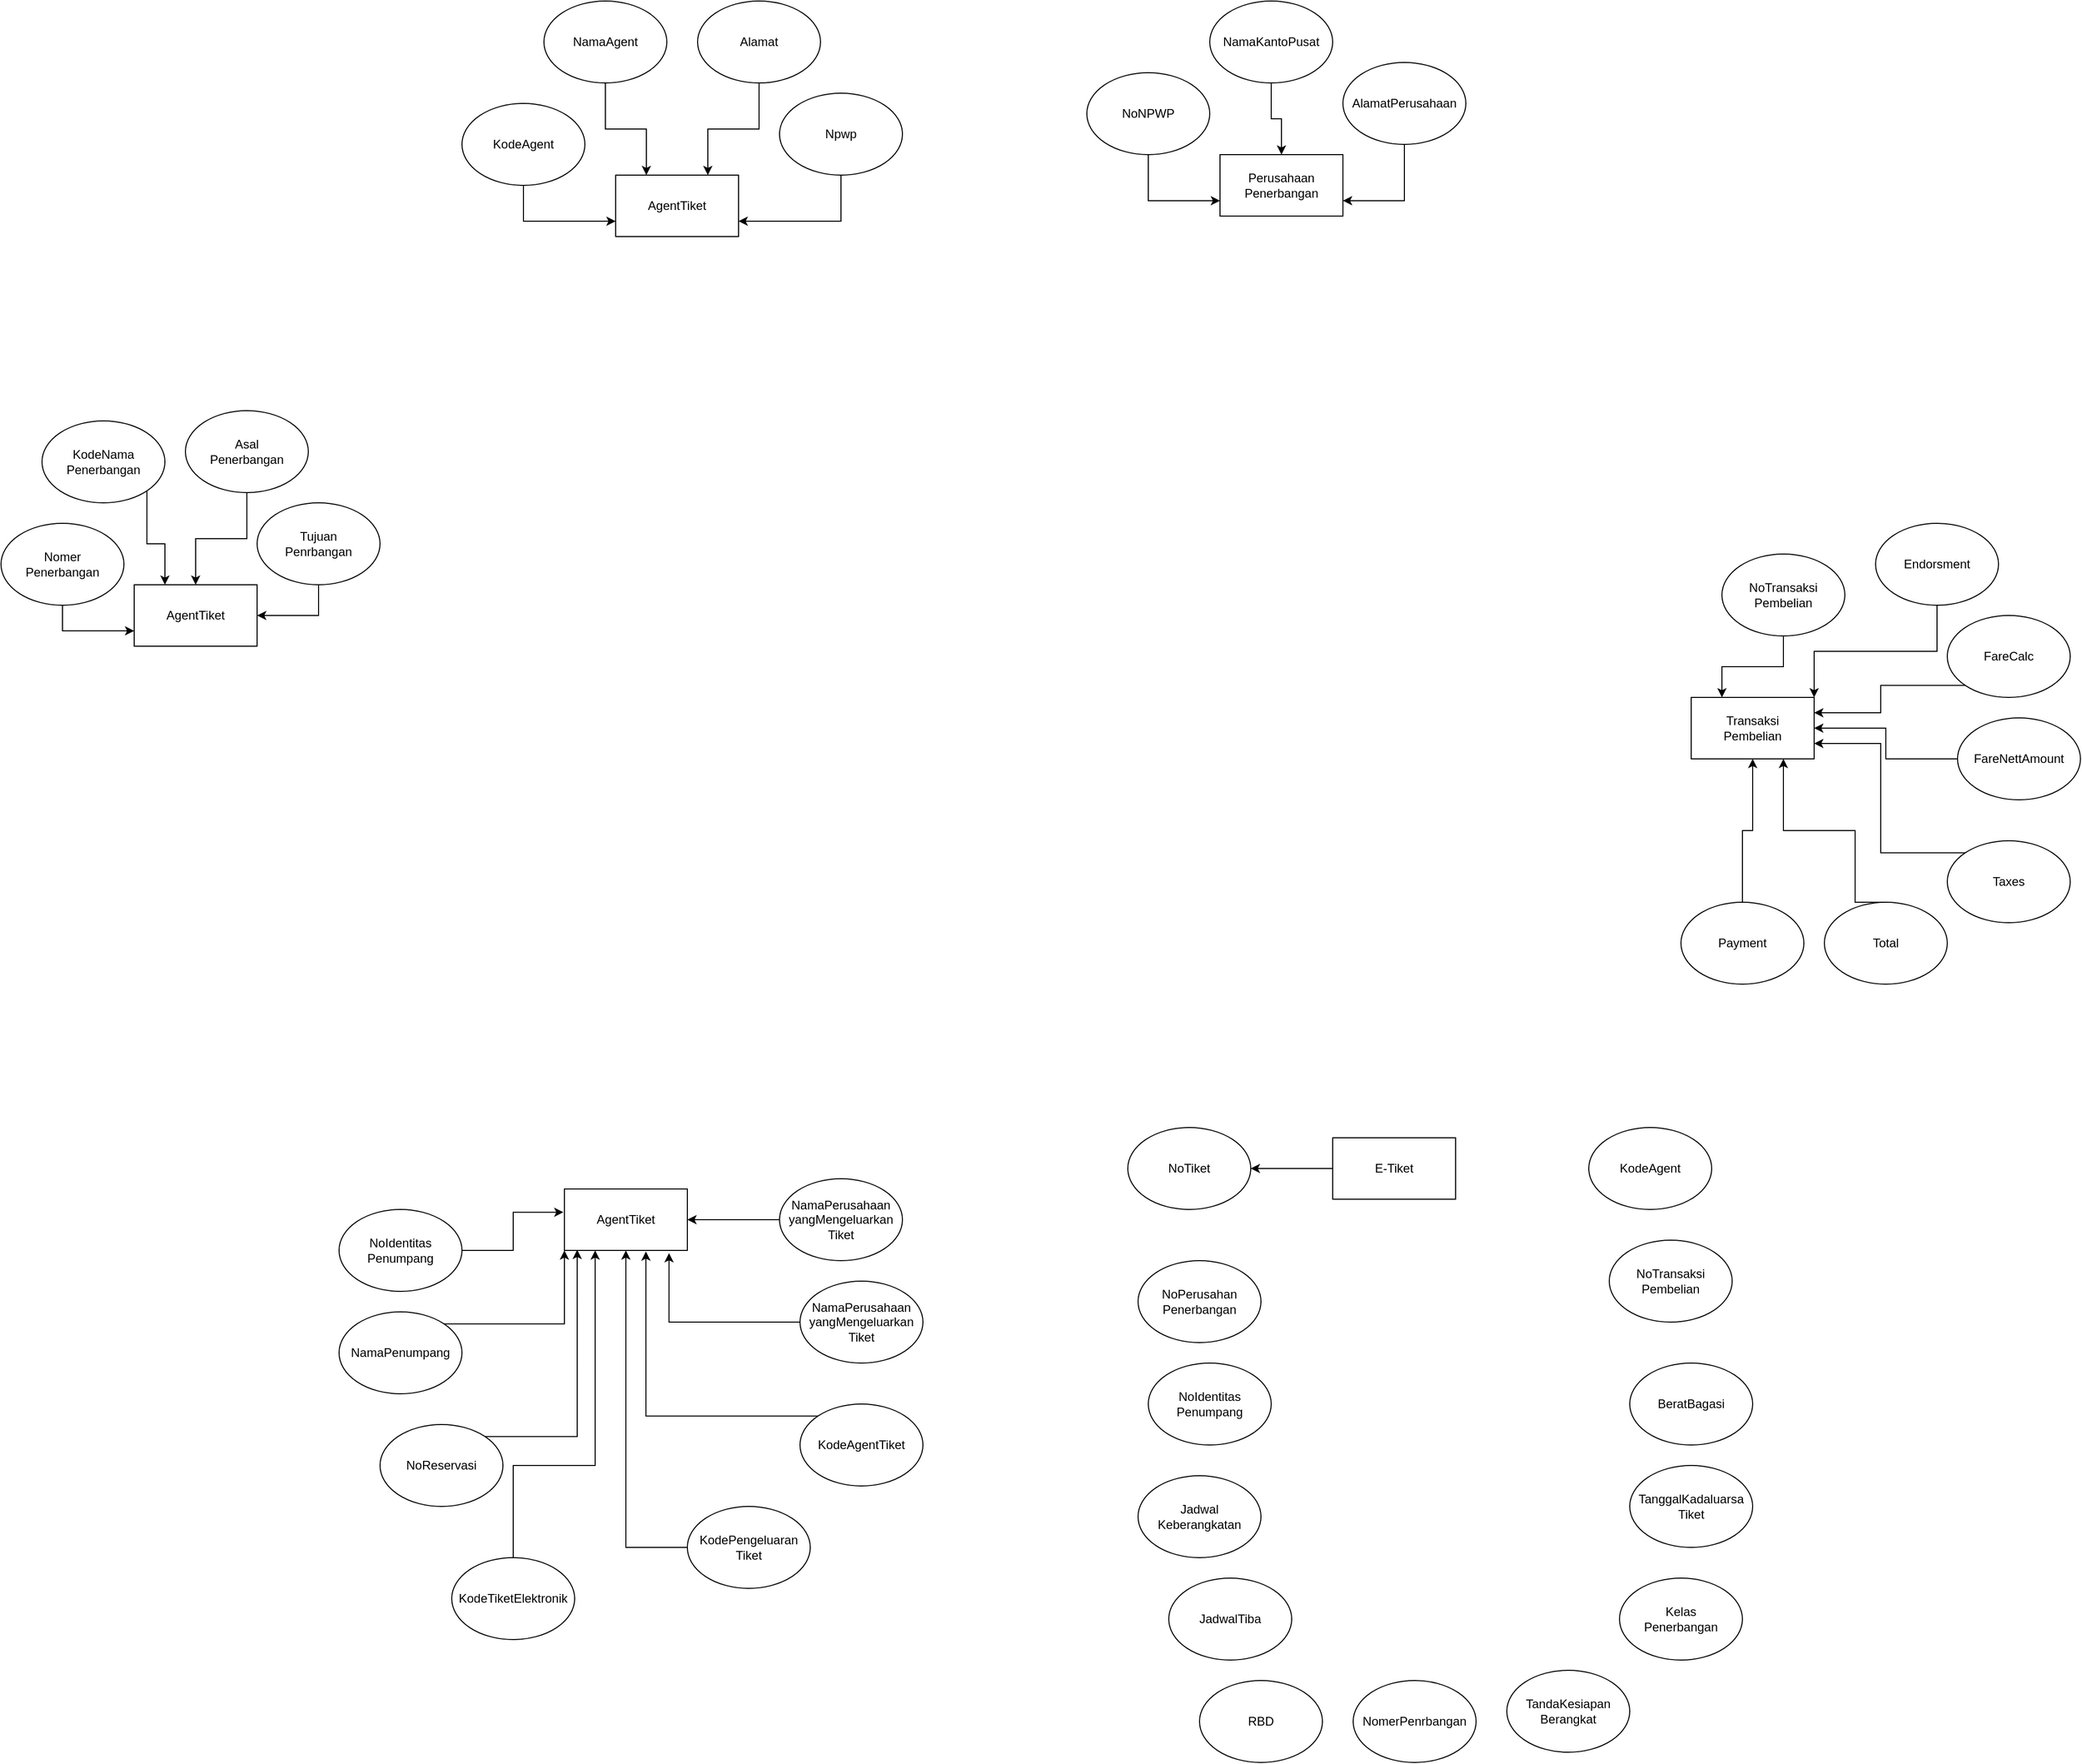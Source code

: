 <mxfile version="20.5.1" type="github">
  <diagram id="C5RBs43oDa-KdzZeNtuy" name="Page-1">
    <mxGraphModel dx="362" dy="408" grid="1" gridSize="10" guides="1" tooltips="1" connect="1" arrows="1" fold="1" page="1" pageScale="1" pageWidth="2500" pageHeight="2500" math="0" shadow="0">
      <root>
        <mxCell id="WIyWlLk6GJQsqaUBKTNV-0" />
        <mxCell id="WIyWlLk6GJQsqaUBKTNV-1" parent="WIyWlLk6GJQsqaUBKTNV-0" />
        <mxCell id="8kPDNWPXKYryqerwsrZI-0" value="AgentTiket" style="rounded=0;whiteSpace=wrap;html=1;" parent="WIyWlLk6GJQsqaUBKTNV-1" vertex="1">
          <mxGeometry x="860" y="620" width="120" height="60" as="geometry" />
        </mxCell>
        <mxCell id="8kPDNWPXKYryqerwsrZI-1" value="AgentTiket" style="rounded=0;whiteSpace=wrap;html=1;" parent="WIyWlLk6GJQsqaUBKTNV-1" vertex="1">
          <mxGeometry x="390" y="1020" width="120" height="60" as="geometry" />
        </mxCell>
        <mxCell id="Xot_1x96dI5BE0viAHVN-0" value="AgentTiket" style="rounded=0;whiteSpace=wrap;html=1;" vertex="1" parent="WIyWlLk6GJQsqaUBKTNV-1">
          <mxGeometry x="810" y="1610" width="120" height="60" as="geometry" />
        </mxCell>
        <mxCell id="Xot_1x96dI5BE0viAHVN-82" style="edgeStyle=orthogonalEdgeStyle;rounded=0;orthogonalLoop=1;jettySize=auto;html=1;exitX=0;exitY=0.5;exitDx=0;exitDy=0;entryX=1;entryY=0.5;entryDx=0;entryDy=0;" edge="1" parent="WIyWlLk6GJQsqaUBKTNV-1" source="Xot_1x96dI5BE0viAHVN-3" target="Xot_1x96dI5BE0viAHVN-81">
          <mxGeometry relative="1" as="geometry" />
        </mxCell>
        <mxCell id="Xot_1x96dI5BE0viAHVN-3" value="E-Tiket" style="rounded=0;whiteSpace=wrap;html=1;" vertex="1" parent="WIyWlLk6GJQsqaUBKTNV-1">
          <mxGeometry x="1560" y="1560" width="120" height="60" as="geometry" />
        </mxCell>
        <mxCell id="Xot_1x96dI5BE0viAHVN-6" value="Transaksi&lt;br&gt;Pembelian" style="rounded=0;whiteSpace=wrap;html=1;" vertex="1" parent="WIyWlLk6GJQsqaUBKTNV-1">
          <mxGeometry x="1910" y="1130" width="120" height="60" as="geometry" />
        </mxCell>
        <mxCell id="Xot_1x96dI5BE0viAHVN-7" value="Perusahaan&lt;br&gt;Penerbangan" style="rounded=0;whiteSpace=wrap;html=1;" vertex="1" parent="WIyWlLk6GJQsqaUBKTNV-1">
          <mxGeometry x="1450" y="600" width="120" height="60" as="geometry" />
        </mxCell>
        <mxCell id="Xot_1x96dI5BE0viAHVN-45" style="edgeStyle=orthogonalEdgeStyle;rounded=0;orthogonalLoop=1;jettySize=auto;html=1;exitX=0.5;exitY=1;exitDx=0;exitDy=0;entryX=1;entryY=0.75;entryDx=0;entryDy=0;" edge="1" parent="WIyWlLk6GJQsqaUBKTNV-1" source="Xot_1x96dI5BE0viAHVN-8" target="8kPDNWPXKYryqerwsrZI-0">
          <mxGeometry relative="1" as="geometry" />
        </mxCell>
        <mxCell id="Xot_1x96dI5BE0viAHVN-8" value="Npwp" style="ellipse;whiteSpace=wrap;html=1;" vertex="1" parent="WIyWlLk6GJQsqaUBKTNV-1">
          <mxGeometry x="1020" y="540" width="120" height="80" as="geometry" />
        </mxCell>
        <mxCell id="Xot_1x96dI5BE0viAHVN-48" style="edgeStyle=orthogonalEdgeStyle;rounded=0;orthogonalLoop=1;jettySize=auto;html=1;exitX=0.5;exitY=1;exitDx=0;exitDy=0;entryX=0.75;entryY=0;entryDx=0;entryDy=0;" edge="1" parent="WIyWlLk6GJQsqaUBKTNV-1" source="Xot_1x96dI5BE0viAHVN-9" target="8kPDNWPXKYryqerwsrZI-0">
          <mxGeometry relative="1" as="geometry" />
        </mxCell>
        <mxCell id="Xot_1x96dI5BE0viAHVN-9" value="Alamat" style="ellipse;whiteSpace=wrap;html=1;" vertex="1" parent="WIyWlLk6GJQsqaUBKTNV-1">
          <mxGeometry x="940" y="450" width="120" height="80" as="geometry" />
        </mxCell>
        <mxCell id="Xot_1x96dI5BE0viAHVN-47" style="edgeStyle=orthogonalEdgeStyle;rounded=0;orthogonalLoop=1;jettySize=auto;html=1;exitX=0.5;exitY=1;exitDx=0;exitDy=0;entryX=0.25;entryY=0;entryDx=0;entryDy=0;" edge="1" parent="WIyWlLk6GJQsqaUBKTNV-1" source="Xot_1x96dI5BE0viAHVN-10" target="8kPDNWPXKYryqerwsrZI-0">
          <mxGeometry relative="1" as="geometry" />
        </mxCell>
        <mxCell id="Xot_1x96dI5BE0viAHVN-10" value="NamaAgent" style="ellipse;whiteSpace=wrap;html=1;" vertex="1" parent="WIyWlLk6GJQsqaUBKTNV-1">
          <mxGeometry x="790" y="450" width="120" height="80" as="geometry" />
        </mxCell>
        <mxCell id="Xot_1x96dI5BE0viAHVN-46" style="edgeStyle=orthogonalEdgeStyle;rounded=0;orthogonalLoop=1;jettySize=auto;html=1;exitX=0.5;exitY=1;exitDx=0;exitDy=0;entryX=0;entryY=0.75;entryDx=0;entryDy=0;" edge="1" parent="WIyWlLk6GJQsqaUBKTNV-1" source="Xot_1x96dI5BE0viAHVN-11" target="8kPDNWPXKYryqerwsrZI-0">
          <mxGeometry relative="1" as="geometry" />
        </mxCell>
        <mxCell id="Xot_1x96dI5BE0viAHVN-11" value="KodeAgent" style="ellipse;whiteSpace=wrap;html=1;" vertex="1" parent="WIyWlLk6GJQsqaUBKTNV-1">
          <mxGeometry x="710" y="550" width="120" height="80" as="geometry" />
        </mxCell>
        <mxCell id="Xot_1x96dI5BE0viAHVN-51" style="edgeStyle=orthogonalEdgeStyle;rounded=0;orthogonalLoop=1;jettySize=auto;html=1;exitX=0.5;exitY=1;exitDx=0;exitDy=0;entryX=0;entryY=0.75;entryDx=0;entryDy=0;" edge="1" parent="WIyWlLk6GJQsqaUBKTNV-1" source="Xot_1x96dI5BE0viAHVN-13" target="Xot_1x96dI5BE0viAHVN-7">
          <mxGeometry relative="1" as="geometry" />
        </mxCell>
        <mxCell id="Xot_1x96dI5BE0viAHVN-13" value="NoNPWP" style="ellipse;whiteSpace=wrap;html=1;" vertex="1" parent="WIyWlLk6GJQsqaUBKTNV-1">
          <mxGeometry x="1320" y="520" width="120" height="80" as="geometry" />
        </mxCell>
        <mxCell id="Xot_1x96dI5BE0viAHVN-49" style="edgeStyle=orthogonalEdgeStyle;rounded=0;orthogonalLoop=1;jettySize=auto;html=1;exitX=0.5;exitY=1;exitDx=0;exitDy=0;" edge="1" parent="WIyWlLk6GJQsqaUBKTNV-1" source="Xot_1x96dI5BE0viAHVN-14" target="Xot_1x96dI5BE0viAHVN-7">
          <mxGeometry relative="1" as="geometry" />
        </mxCell>
        <mxCell id="Xot_1x96dI5BE0viAHVN-14" value="NamaKantoPusat" style="ellipse;whiteSpace=wrap;html=1;" vertex="1" parent="WIyWlLk6GJQsqaUBKTNV-1">
          <mxGeometry x="1440" y="450" width="120" height="80" as="geometry" />
        </mxCell>
        <mxCell id="Xot_1x96dI5BE0viAHVN-50" style="edgeStyle=orthogonalEdgeStyle;rounded=0;orthogonalLoop=1;jettySize=auto;html=1;exitX=0.5;exitY=1;exitDx=0;exitDy=0;entryX=1;entryY=0.75;entryDx=0;entryDy=0;" edge="1" parent="WIyWlLk6GJQsqaUBKTNV-1" source="Xot_1x96dI5BE0viAHVN-15" target="Xot_1x96dI5BE0viAHVN-7">
          <mxGeometry relative="1" as="geometry" />
        </mxCell>
        <mxCell id="Xot_1x96dI5BE0viAHVN-15" value="AlamatPerusahaan" style="ellipse;whiteSpace=wrap;html=1;" vertex="1" parent="WIyWlLk6GJQsqaUBKTNV-1">
          <mxGeometry x="1570" y="510" width="120" height="80" as="geometry" />
        </mxCell>
        <mxCell id="Xot_1x96dI5BE0viAHVN-44" style="edgeStyle=orthogonalEdgeStyle;rounded=0;orthogonalLoop=1;jettySize=auto;html=1;exitX=0.5;exitY=1;exitDx=0;exitDy=0;entryX=0;entryY=0.75;entryDx=0;entryDy=0;" edge="1" parent="WIyWlLk6GJQsqaUBKTNV-1" source="Xot_1x96dI5BE0viAHVN-16" target="8kPDNWPXKYryqerwsrZI-1">
          <mxGeometry relative="1" as="geometry" />
        </mxCell>
        <mxCell id="Xot_1x96dI5BE0viAHVN-16" value="Nomer&lt;br&gt;Penerbangan" style="ellipse;whiteSpace=wrap;html=1;" vertex="1" parent="WIyWlLk6GJQsqaUBKTNV-1">
          <mxGeometry x="260" y="960" width="120" height="80" as="geometry" />
        </mxCell>
        <mxCell id="Xot_1x96dI5BE0viAHVN-41" style="edgeStyle=orthogonalEdgeStyle;rounded=0;orthogonalLoop=1;jettySize=auto;html=1;exitX=1;exitY=1;exitDx=0;exitDy=0;entryX=0.25;entryY=0;entryDx=0;entryDy=0;" edge="1" parent="WIyWlLk6GJQsqaUBKTNV-1" source="Xot_1x96dI5BE0viAHVN-17" target="8kPDNWPXKYryqerwsrZI-1">
          <mxGeometry relative="1" as="geometry" />
        </mxCell>
        <mxCell id="Xot_1x96dI5BE0viAHVN-17" value="KodeNama&lt;br&gt;Penerbangan" style="ellipse;whiteSpace=wrap;html=1;" vertex="1" parent="WIyWlLk6GJQsqaUBKTNV-1">
          <mxGeometry x="300" y="860" width="120" height="80" as="geometry" />
        </mxCell>
        <mxCell id="Xot_1x96dI5BE0viAHVN-42" style="edgeStyle=orthogonalEdgeStyle;rounded=0;orthogonalLoop=1;jettySize=auto;html=1;exitX=0.5;exitY=1;exitDx=0;exitDy=0;" edge="1" parent="WIyWlLk6GJQsqaUBKTNV-1" source="Xot_1x96dI5BE0viAHVN-18" target="8kPDNWPXKYryqerwsrZI-1">
          <mxGeometry relative="1" as="geometry" />
        </mxCell>
        <mxCell id="Xot_1x96dI5BE0viAHVN-18" value="Asal&lt;br&gt;Penerbangan" style="ellipse;whiteSpace=wrap;html=1;" vertex="1" parent="WIyWlLk6GJQsqaUBKTNV-1">
          <mxGeometry x="440" y="850" width="120" height="80" as="geometry" />
        </mxCell>
        <mxCell id="Xot_1x96dI5BE0viAHVN-43" style="edgeStyle=orthogonalEdgeStyle;rounded=0;orthogonalLoop=1;jettySize=auto;html=1;exitX=0.5;exitY=1;exitDx=0;exitDy=0;entryX=1;entryY=0.5;entryDx=0;entryDy=0;" edge="1" parent="WIyWlLk6GJQsqaUBKTNV-1" source="Xot_1x96dI5BE0viAHVN-19" target="8kPDNWPXKYryqerwsrZI-1">
          <mxGeometry relative="1" as="geometry" />
        </mxCell>
        <mxCell id="Xot_1x96dI5BE0viAHVN-19" value="Tujuan&lt;br&gt;Penrbangan" style="ellipse;whiteSpace=wrap;html=1;" vertex="1" parent="WIyWlLk6GJQsqaUBKTNV-1">
          <mxGeometry x="510" y="940" width="120" height="80" as="geometry" />
        </mxCell>
        <mxCell id="Xot_1x96dI5BE0viAHVN-52" style="edgeStyle=orthogonalEdgeStyle;rounded=0;orthogonalLoop=1;jettySize=auto;html=1;exitX=0.5;exitY=1;exitDx=0;exitDy=0;entryX=0.25;entryY=0;entryDx=0;entryDy=0;" edge="1" parent="WIyWlLk6GJQsqaUBKTNV-1" source="Xot_1x96dI5BE0viAHVN-22" target="Xot_1x96dI5BE0viAHVN-6">
          <mxGeometry relative="1" as="geometry" />
        </mxCell>
        <mxCell id="Xot_1x96dI5BE0viAHVN-22" value="NoTransaksi&lt;br&gt;Pembelian" style="ellipse;whiteSpace=wrap;html=1;" vertex="1" parent="WIyWlLk6GJQsqaUBKTNV-1">
          <mxGeometry x="1940" y="990" width="120" height="80" as="geometry" />
        </mxCell>
        <mxCell id="Xot_1x96dI5BE0viAHVN-53" style="edgeStyle=orthogonalEdgeStyle;rounded=0;orthogonalLoop=1;jettySize=auto;html=1;exitX=0.5;exitY=1;exitDx=0;exitDy=0;entryX=1;entryY=0;entryDx=0;entryDy=0;" edge="1" parent="WIyWlLk6GJQsqaUBKTNV-1" source="Xot_1x96dI5BE0viAHVN-23" target="Xot_1x96dI5BE0viAHVN-6">
          <mxGeometry relative="1" as="geometry" />
        </mxCell>
        <mxCell id="Xot_1x96dI5BE0viAHVN-23" value="Endorsment" style="ellipse;whiteSpace=wrap;html=1;" vertex="1" parent="WIyWlLk6GJQsqaUBKTNV-1">
          <mxGeometry x="2090" y="960" width="120" height="80" as="geometry" />
        </mxCell>
        <mxCell id="Xot_1x96dI5BE0viAHVN-54" style="edgeStyle=orthogonalEdgeStyle;rounded=0;orthogonalLoop=1;jettySize=auto;html=1;exitX=0;exitY=1;exitDx=0;exitDy=0;entryX=1;entryY=0.25;entryDx=0;entryDy=0;" edge="1" parent="WIyWlLk6GJQsqaUBKTNV-1" source="Xot_1x96dI5BE0viAHVN-24" target="Xot_1x96dI5BE0viAHVN-6">
          <mxGeometry relative="1" as="geometry" />
        </mxCell>
        <mxCell id="Xot_1x96dI5BE0viAHVN-24" value="FareCalc" style="ellipse;whiteSpace=wrap;html=1;" vertex="1" parent="WIyWlLk6GJQsqaUBKTNV-1">
          <mxGeometry x="2160" y="1050" width="120" height="80" as="geometry" />
        </mxCell>
        <mxCell id="Xot_1x96dI5BE0viAHVN-55" style="edgeStyle=orthogonalEdgeStyle;rounded=0;orthogonalLoop=1;jettySize=auto;html=1;exitX=0;exitY=0.5;exitDx=0;exitDy=0;entryX=1;entryY=0.5;entryDx=0;entryDy=0;" edge="1" parent="WIyWlLk6GJQsqaUBKTNV-1" source="Xot_1x96dI5BE0viAHVN-25" target="Xot_1x96dI5BE0viAHVN-6">
          <mxGeometry relative="1" as="geometry" />
        </mxCell>
        <mxCell id="Xot_1x96dI5BE0viAHVN-25" value="FareNettAmount" style="ellipse;whiteSpace=wrap;html=1;" vertex="1" parent="WIyWlLk6GJQsqaUBKTNV-1">
          <mxGeometry x="2170" y="1150" width="120" height="80" as="geometry" />
        </mxCell>
        <mxCell id="Xot_1x96dI5BE0viAHVN-56" style="edgeStyle=orthogonalEdgeStyle;rounded=0;orthogonalLoop=1;jettySize=auto;html=1;exitX=0;exitY=0;exitDx=0;exitDy=0;entryX=1;entryY=0.75;entryDx=0;entryDy=0;" edge="1" parent="WIyWlLk6GJQsqaUBKTNV-1" source="Xot_1x96dI5BE0viAHVN-26" target="Xot_1x96dI5BE0viAHVN-6">
          <mxGeometry relative="1" as="geometry" />
        </mxCell>
        <mxCell id="Xot_1x96dI5BE0viAHVN-26" value="Taxes" style="ellipse;whiteSpace=wrap;html=1;" vertex="1" parent="WIyWlLk6GJQsqaUBKTNV-1">
          <mxGeometry x="2160" y="1270" width="120" height="80" as="geometry" />
        </mxCell>
        <mxCell id="Xot_1x96dI5BE0viAHVN-57" style="edgeStyle=orthogonalEdgeStyle;rounded=0;orthogonalLoop=1;jettySize=auto;html=1;exitX=0.5;exitY=0;exitDx=0;exitDy=0;entryX=0.75;entryY=1;entryDx=0;entryDy=0;" edge="1" parent="WIyWlLk6GJQsqaUBKTNV-1" source="Xot_1x96dI5BE0viAHVN-27" target="Xot_1x96dI5BE0viAHVN-6">
          <mxGeometry relative="1" as="geometry">
            <Array as="points">
              <mxPoint x="2070" y="1330" />
              <mxPoint x="2070" y="1260" />
              <mxPoint x="2000" y="1260" />
            </Array>
          </mxGeometry>
        </mxCell>
        <mxCell id="Xot_1x96dI5BE0viAHVN-27" value="Total" style="ellipse;whiteSpace=wrap;html=1;" vertex="1" parent="WIyWlLk6GJQsqaUBKTNV-1">
          <mxGeometry x="2040" y="1330" width="120" height="80" as="geometry" />
        </mxCell>
        <mxCell id="Xot_1x96dI5BE0viAHVN-58" style="edgeStyle=orthogonalEdgeStyle;rounded=0;orthogonalLoop=1;jettySize=auto;html=1;exitX=0.5;exitY=0;exitDx=0;exitDy=0;" edge="1" parent="WIyWlLk6GJQsqaUBKTNV-1" source="Xot_1x96dI5BE0viAHVN-28" target="Xot_1x96dI5BE0viAHVN-6">
          <mxGeometry relative="1" as="geometry" />
        </mxCell>
        <mxCell id="Xot_1x96dI5BE0viAHVN-28" value="Payment" style="ellipse;whiteSpace=wrap;html=1;" vertex="1" parent="WIyWlLk6GJQsqaUBKTNV-1">
          <mxGeometry x="1900" y="1330" width="120" height="80" as="geometry" />
        </mxCell>
        <mxCell id="Xot_1x96dI5BE0viAHVN-29" style="edgeStyle=orthogonalEdgeStyle;rounded=0;orthogonalLoop=1;jettySize=auto;html=1;exitX=0.5;exitY=1;exitDx=0;exitDy=0;" edge="1" parent="WIyWlLk6GJQsqaUBKTNV-1" source="Xot_1x96dI5BE0viAHVN-23" target="Xot_1x96dI5BE0viAHVN-23">
          <mxGeometry relative="1" as="geometry" />
        </mxCell>
        <mxCell id="Xot_1x96dI5BE0viAHVN-66" style="edgeStyle=orthogonalEdgeStyle;rounded=0;orthogonalLoop=1;jettySize=auto;html=1;exitX=0;exitY=0.5;exitDx=0;exitDy=0;entryX=0.851;entryY=1.044;entryDx=0;entryDy=0;entryPerimeter=0;" edge="1" parent="WIyWlLk6GJQsqaUBKTNV-1" source="Xot_1x96dI5BE0viAHVN-30" target="Xot_1x96dI5BE0viAHVN-0">
          <mxGeometry relative="1" as="geometry" />
        </mxCell>
        <mxCell id="Xot_1x96dI5BE0viAHVN-30" value="NamaPerusahaan&lt;br&gt;yangMengeluarkan&lt;br&gt;Tiket" style="ellipse;whiteSpace=wrap;html=1;" vertex="1" parent="WIyWlLk6GJQsqaUBKTNV-1">
          <mxGeometry x="1040" y="1700" width="120" height="80" as="geometry" />
        </mxCell>
        <mxCell id="Xot_1x96dI5BE0viAHVN-64" style="edgeStyle=orthogonalEdgeStyle;rounded=0;orthogonalLoop=1;jettySize=auto;html=1;exitX=0;exitY=0;exitDx=0;exitDy=0;entryX=0.663;entryY=1.017;entryDx=0;entryDy=0;entryPerimeter=0;" edge="1" parent="WIyWlLk6GJQsqaUBKTNV-1" source="Xot_1x96dI5BE0viAHVN-31" target="Xot_1x96dI5BE0viAHVN-0">
          <mxGeometry relative="1" as="geometry" />
        </mxCell>
        <mxCell id="Xot_1x96dI5BE0viAHVN-31" value="KodeAgentTiket" style="ellipse;whiteSpace=wrap;html=1;" vertex="1" parent="WIyWlLk6GJQsqaUBKTNV-1">
          <mxGeometry x="1040" y="1820" width="120" height="80" as="geometry" />
        </mxCell>
        <mxCell id="Xot_1x96dI5BE0viAHVN-65" style="edgeStyle=orthogonalEdgeStyle;rounded=0;orthogonalLoop=1;jettySize=auto;html=1;exitX=0;exitY=0.5;exitDx=0;exitDy=0;" edge="1" parent="WIyWlLk6GJQsqaUBKTNV-1" source="Xot_1x96dI5BE0viAHVN-32" target="Xot_1x96dI5BE0viAHVN-0">
          <mxGeometry relative="1" as="geometry" />
        </mxCell>
        <mxCell id="Xot_1x96dI5BE0viAHVN-32" value="KodePengeluaran&lt;br&gt;Tiket" style="ellipse;whiteSpace=wrap;html=1;" vertex="1" parent="WIyWlLk6GJQsqaUBKTNV-1">
          <mxGeometry x="930" y="1920" width="120" height="80" as="geometry" />
        </mxCell>
        <mxCell id="Xot_1x96dI5BE0viAHVN-62" style="edgeStyle=orthogonalEdgeStyle;rounded=0;orthogonalLoop=1;jettySize=auto;html=1;exitX=0.5;exitY=0;exitDx=0;exitDy=0;entryX=0.25;entryY=1;entryDx=0;entryDy=0;" edge="1" parent="WIyWlLk6GJQsqaUBKTNV-1" source="Xot_1x96dI5BE0viAHVN-33" target="Xot_1x96dI5BE0viAHVN-0">
          <mxGeometry relative="1" as="geometry">
            <Array as="points">
              <mxPoint x="760" y="1880" />
              <mxPoint x="840" y="1880" />
            </Array>
          </mxGeometry>
        </mxCell>
        <mxCell id="Xot_1x96dI5BE0viAHVN-33" value="KodeTiketElektronik" style="ellipse;whiteSpace=wrap;html=1;" vertex="1" parent="WIyWlLk6GJQsqaUBKTNV-1">
          <mxGeometry x="700" y="1970" width="120" height="80" as="geometry" />
        </mxCell>
        <mxCell id="Xot_1x96dI5BE0viAHVN-61" style="edgeStyle=orthogonalEdgeStyle;rounded=0;orthogonalLoop=1;jettySize=auto;html=1;exitX=1;exitY=0;exitDx=0;exitDy=0;entryX=0.104;entryY=0.99;entryDx=0;entryDy=0;entryPerimeter=0;" edge="1" parent="WIyWlLk6GJQsqaUBKTNV-1" source="Xot_1x96dI5BE0viAHVN-34" target="Xot_1x96dI5BE0viAHVN-0">
          <mxGeometry relative="1" as="geometry" />
        </mxCell>
        <mxCell id="Xot_1x96dI5BE0viAHVN-34" value="NoReservasi" style="ellipse;whiteSpace=wrap;html=1;" vertex="1" parent="WIyWlLk6GJQsqaUBKTNV-1">
          <mxGeometry x="630" y="1840" width="120" height="80" as="geometry" />
        </mxCell>
        <mxCell id="Xot_1x96dI5BE0viAHVN-60" style="edgeStyle=orthogonalEdgeStyle;rounded=0;orthogonalLoop=1;jettySize=auto;html=1;exitX=1;exitY=0;exitDx=0;exitDy=0;entryX=0;entryY=1;entryDx=0;entryDy=0;" edge="1" parent="WIyWlLk6GJQsqaUBKTNV-1" source="Xot_1x96dI5BE0viAHVN-35" target="Xot_1x96dI5BE0viAHVN-0">
          <mxGeometry relative="1" as="geometry" />
        </mxCell>
        <mxCell id="Xot_1x96dI5BE0viAHVN-35" value="NamaPenumpang" style="ellipse;whiteSpace=wrap;html=1;" vertex="1" parent="WIyWlLk6GJQsqaUBKTNV-1">
          <mxGeometry x="590" y="1730" width="120" height="80" as="geometry" />
        </mxCell>
        <mxCell id="Xot_1x96dI5BE0viAHVN-59" style="edgeStyle=orthogonalEdgeStyle;rounded=0;orthogonalLoop=1;jettySize=auto;html=1;exitX=1;exitY=0.5;exitDx=0;exitDy=0;entryX=-0.008;entryY=0.379;entryDx=0;entryDy=0;entryPerimeter=0;" edge="1" parent="WIyWlLk6GJQsqaUBKTNV-1" source="Xot_1x96dI5BE0viAHVN-36" target="Xot_1x96dI5BE0viAHVN-0">
          <mxGeometry relative="1" as="geometry" />
        </mxCell>
        <mxCell id="Xot_1x96dI5BE0viAHVN-36" value="NoIdentitas&lt;br&gt;Penumpang" style="ellipse;whiteSpace=wrap;html=1;" vertex="1" parent="WIyWlLk6GJQsqaUBKTNV-1">
          <mxGeometry x="590" y="1630" width="120" height="80" as="geometry" />
        </mxCell>
        <mxCell id="Xot_1x96dI5BE0viAHVN-67" style="edgeStyle=orthogonalEdgeStyle;rounded=0;orthogonalLoop=1;jettySize=auto;html=1;exitX=0;exitY=0.5;exitDx=0;exitDy=0;entryX=1;entryY=0.5;entryDx=0;entryDy=0;" edge="1" parent="WIyWlLk6GJQsqaUBKTNV-1" source="Xot_1x96dI5BE0viAHVN-39" target="Xot_1x96dI5BE0viAHVN-0">
          <mxGeometry relative="1" as="geometry" />
        </mxCell>
        <mxCell id="Xot_1x96dI5BE0viAHVN-39" value="NamaPerusahaan&lt;br&gt;yangMengeluarkan&lt;br&gt;Tiket" style="ellipse;whiteSpace=wrap;html=1;" vertex="1" parent="WIyWlLk6GJQsqaUBKTNV-1">
          <mxGeometry x="1020" y="1600" width="120" height="80" as="geometry" />
        </mxCell>
        <mxCell id="Xot_1x96dI5BE0viAHVN-68" value="NoPerusahan&lt;br&gt;Penerbangan" style="ellipse;whiteSpace=wrap;html=1;" vertex="1" parent="WIyWlLk6GJQsqaUBKTNV-1">
          <mxGeometry x="1370" y="1680" width="120" height="80" as="geometry" />
        </mxCell>
        <mxCell id="Xot_1x96dI5BE0viAHVN-69" value="NoIdentitas&lt;br&gt;Penumpang" style="ellipse;whiteSpace=wrap;html=1;" vertex="1" parent="WIyWlLk6GJQsqaUBKTNV-1">
          <mxGeometry x="1380" y="1780" width="120" height="80" as="geometry" />
        </mxCell>
        <mxCell id="Xot_1x96dI5BE0viAHVN-70" value="Jadwal&lt;br&gt;Keberangkatan" style="ellipse;whiteSpace=wrap;html=1;" vertex="1" parent="WIyWlLk6GJQsqaUBKTNV-1">
          <mxGeometry x="1370" y="1890" width="120" height="80" as="geometry" />
        </mxCell>
        <mxCell id="Xot_1x96dI5BE0viAHVN-71" value="JadwalTiba" style="ellipse;whiteSpace=wrap;html=1;" vertex="1" parent="WIyWlLk6GJQsqaUBKTNV-1">
          <mxGeometry x="1400" y="1990" width="120" height="80" as="geometry" />
        </mxCell>
        <mxCell id="Xot_1x96dI5BE0viAHVN-72" value="RBD" style="ellipse;whiteSpace=wrap;html=1;" vertex="1" parent="WIyWlLk6GJQsqaUBKTNV-1">
          <mxGeometry x="1430" y="2090" width="120" height="80" as="geometry" />
        </mxCell>
        <mxCell id="Xot_1x96dI5BE0viAHVN-73" value="NomerPenrbangan" style="ellipse;whiteSpace=wrap;html=1;" vertex="1" parent="WIyWlLk6GJQsqaUBKTNV-1">
          <mxGeometry x="1580" y="2090" width="120" height="80" as="geometry" />
        </mxCell>
        <mxCell id="Xot_1x96dI5BE0viAHVN-74" value="TandaKesiapan&lt;br&gt;Berangkat" style="ellipse;whiteSpace=wrap;html=1;" vertex="1" parent="WIyWlLk6GJQsqaUBKTNV-1">
          <mxGeometry x="1730" y="2080" width="120" height="80" as="geometry" />
        </mxCell>
        <mxCell id="Xot_1x96dI5BE0viAHVN-75" value="Kelas&lt;br&gt;Penerbangan" style="ellipse;whiteSpace=wrap;html=1;" vertex="1" parent="WIyWlLk6GJQsqaUBKTNV-1">
          <mxGeometry x="1840" y="1990" width="120" height="80" as="geometry" />
        </mxCell>
        <mxCell id="Xot_1x96dI5BE0viAHVN-76" value="TanggalKadaluarsa&lt;br&gt;Tiket" style="ellipse;whiteSpace=wrap;html=1;" vertex="1" parent="WIyWlLk6GJQsqaUBKTNV-1">
          <mxGeometry x="1850" y="1880" width="120" height="80" as="geometry" />
        </mxCell>
        <mxCell id="Xot_1x96dI5BE0viAHVN-78" value="BeratBagasi" style="ellipse;whiteSpace=wrap;html=1;" vertex="1" parent="WIyWlLk6GJQsqaUBKTNV-1">
          <mxGeometry x="1850" y="1780" width="120" height="80" as="geometry" />
        </mxCell>
        <mxCell id="Xot_1x96dI5BE0viAHVN-79" value="NoTransaksi&lt;br&gt;Pembelian" style="ellipse;whiteSpace=wrap;html=1;" vertex="1" parent="WIyWlLk6GJQsqaUBKTNV-1">
          <mxGeometry x="1830" y="1660" width="120" height="80" as="geometry" />
        </mxCell>
        <mxCell id="Xot_1x96dI5BE0viAHVN-80" value="KodeAgent" style="ellipse;whiteSpace=wrap;html=1;" vertex="1" parent="WIyWlLk6GJQsqaUBKTNV-1">
          <mxGeometry x="1810" y="1550" width="120" height="80" as="geometry" />
        </mxCell>
        <mxCell id="Xot_1x96dI5BE0viAHVN-81" value="NoTiket" style="ellipse;whiteSpace=wrap;html=1;" vertex="1" parent="WIyWlLk6GJQsqaUBKTNV-1">
          <mxGeometry x="1360" y="1550" width="120" height="80" as="geometry" />
        </mxCell>
      </root>
    </mxGraphModel>
  </diagram>
</mxfile>
